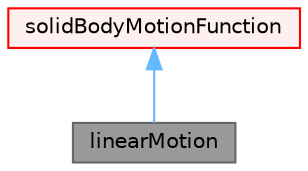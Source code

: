digraph "linearMotion"
{
 // LATEX_PDF_SIZE
  bgcolor="transparent";
  edge [fontname=Helvetica,fontsize=10,labelfontname=Helvetica,labelfontsize=10];
  node [fontname=Helvetica,fontsize=10,shape=box,height=0.2,width=0.4];
  Node1 [id="Node000001",label="linearMotion",height=0.2,width=0.4,color="gray40", fillcolor="grey60", style="filled", fontcolor="black",tooltip="SolidBodyMotionFvMesh 6DoF motion function. Constant velocity displacement."];
  Node2 -> Node1 [id="edge1_Node000001_Node000002",dir="back",color="steelblue1",style="solid",tooltip=" "];
  Node2 [id="Node000002",label="solidBodyMotionFunction",height=0.2,width=0.4,color="red", fillcolor="#FFF0F0", style="filled",URL="$classFoam_1_1solidBodyMotionFunction.html",tooltip="Base class for defining solid-body motions."];
}
